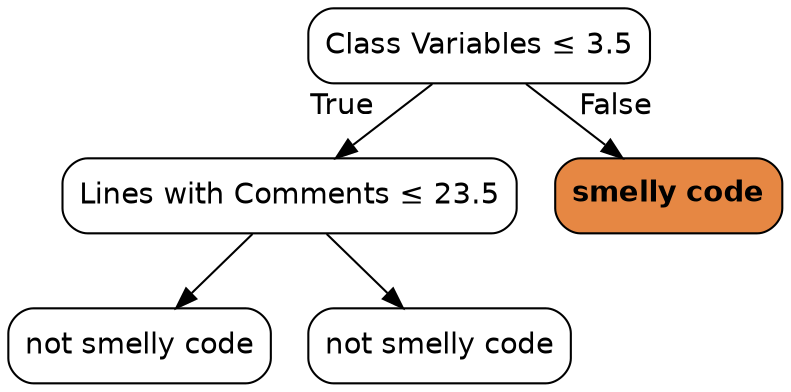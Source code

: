 digraph Tree {
node [color="black", fontname=helvetica, shape=box,  style="filled, rounded", fillcolor="#FFFFFF"];
edge [fontname=helvetica];
0 [label=<Class Variables &le; 3.5>];
1 [label=<Lines with Comments &le; 23.5>];
0 -> 1  [headlabel="True", labelangle=45, labeldistance="2.5"];
3 [label=<not smelly code>];
1 -> 3;
4 [label=<not smelly code>];
1 -> 4;
2 [label=<<b>smelly code</b>>, fillcolor="#e68743"];
0 -> 2  [headlabel="False", labelangle="-45", labeldistance="2.5"];
}
